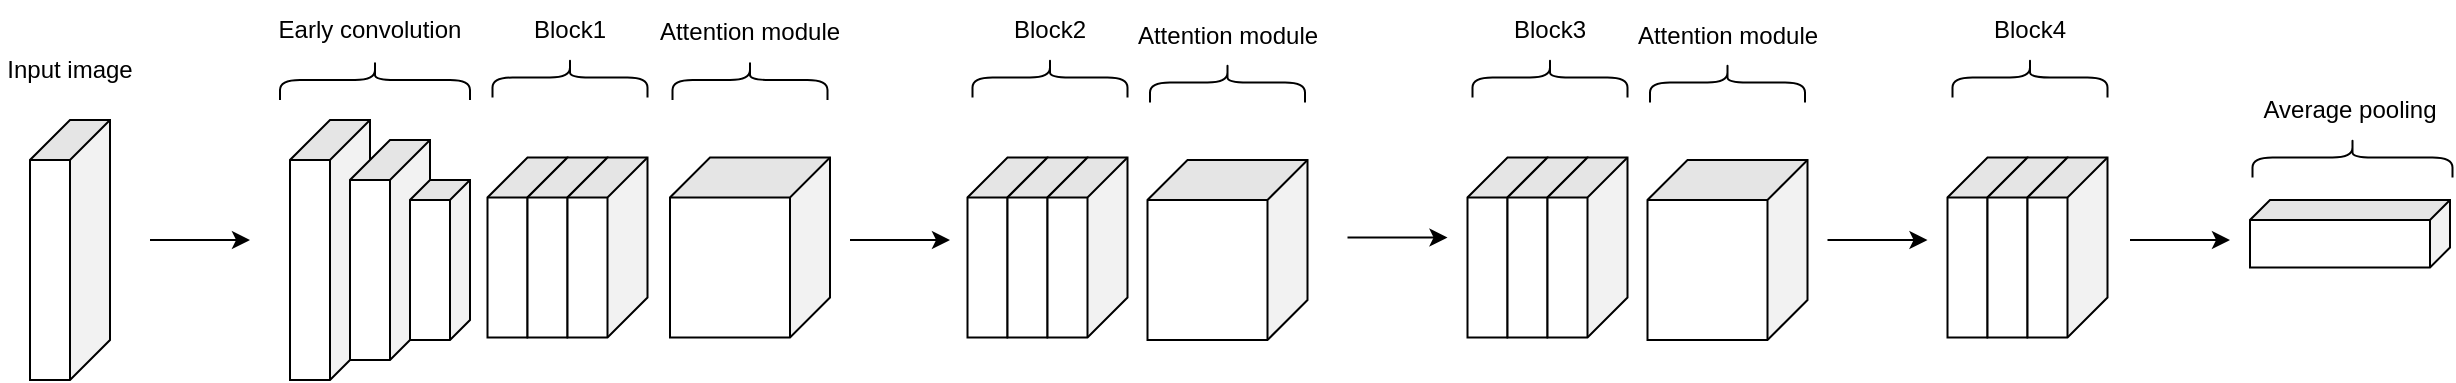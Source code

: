 <mxfile version="24.7.7">
  <diagram name="Page-1" id="6wNPviEtGtvyHpQTMu6z">
    <mxGraphModel dx="747" dy="397" grid="1" gridSize="10" guides="1" tooltips="1" connect="1" arrows="1" fold="1" page="1" pageScale="1" pageWidth="5000" pageHeight="5000" math="0" shadow="0">
      <root>
        <mxCell id="0" />
        <mxCell id="1" parent="0" />
        <mxCell id="qzAD7Rs5hsLMfUEjHufi-1" value="" style="shape=cube;whiteSpace=wrap;html=1;boundedLbl=1;backgroundOutline=1;darkOpacity=0.05;darkOpacity2=0.1;direction=south;" parent="1" vertex="1">
          <mxGeometry x="160" y="410" width="40" height="130" as="geometry" />
        </mxCell>
        <mxCell id="qzAD7Rs5hsLMfUEjHufi-2" value="Input image" style="text;html=1;align=center;verticalAlign=middle;whiteSpace=wrap;rounded=0;" parent="1" vertex="1">
          <mxGeometry x="145" y="370" width="70" height="30" as="geometry" />
        </mxCell>
        <mxCell id="qzAD7Rs5hsLMfUEjHufi-3" value="" style="endArrow=classic;html=1;rounded=0;" parent="1" edge="1">
          <mxGeometry width="50" height="50" relative="1" as="geometry">
            <mxPoint x="220" y="470" as="sourcePoint" />
            <mxPoint x="270" y="470" as="targetPoint" />
          </mxGeometry>
        </mxCell>
        <mxCell id="qzAD7Rs5hsLMfUEjHufi-4" value="" style="shape=cube;whiteSpace=wrap;html=1;boundedLbl=1;backgroundOutline=1;darkOpacity=0.05;darkOpacity2=0.1;direction=south;size=20;" parent="1" vertex="1">
          <mxGeometry x="290" y="410" width="40" height="130" as="geometry" />
        </mxCell>
        <mxCell id="qzAD7Rs5hsLMfUEjHufi-5" value="" style="shape=cube;whiteSpace=wrap;html=1;boundedLbl=1;backgroundOutline=1;darkOpacity=0.05;darkOpacity2=0.1;direction=south;" parent="1" vertex="1">
          <mxGeometry x="320" y="420" width="40" height="110" as="geometry" />
        </mxCell>
        <mxCell id="qzAD7Rs5hsLMfUEjHufi-6" value="" style="shape=cube;whiteSpace=wrap;html=1;boundedLbl=1;backgroundOutline=1;darkOpacity=0.05;darkOpacity2=0.1;direction=south;size=10;" parent="1" vertex="1">
          <mxGeometry x="350" y="440" width="30" height="80" as="geometry" />
        </mxCell>
        <mxCell id="qzAD7Rs5hsLMfUEjHufi-7" value="" style="shape=curlyBracket;whiteSpace=wrap;html=1;rounded=1;flipH=1;labelPosition=right;verticalLabelPosition=middle;align=left;verticalAlign=middle;rotation=-90;" parent="1" vertex="1">
          <mxGeometry x="322.5" y="342.5" width="20" height="95" as="geometry" />
        </mxCell>
        <mxCell id="qzAD7Rs5hsLMfUEjHufi-8" value="Early convolution" style="text;html=1;align=center;verticalAlign=middle;whiteSpace=wrap;rounded=0;" parent="1" vertex="1">
          <mxGeometry x="280" y="350" width="100" height="30" as="geometry" />
        </mxCell>
        <mxCell id="7HWSwMcLxFaWkFFoOp-o-2" value="" style="shape=cube;whiteSpace=wrap;html=1;boundedLbl=1;backgroundOutline=1;darkOpacity=0.05;darkOpacity2=0.1;direction=south;" vertex="1" parent="1">
          <mxGeometry x="388.75" y="428.75" width="40" height="90" as="geometry" />
        </mxCell>
        <mxCell id="7HWSwMcLxFaWkFFoOp-o-4" value="" style="shape=cube;whiteSpace=wrap;html=1;boundedLbl=1;backgroundOutline=1;darkOpacity=0.05;darkOpacity2=0.1;direction=south;" vertex="1" parent="1">
          <mxGeometry x="408.75" y="428.75" width="40" height="90" as="geometry" />
        </mxCell>
        <mxCell id="7HWSwMcLxFaWkFFoOp-o-5" value="" style="shape=cube;whiteSpace=wrap;html=1;boundedLbl=1;backgroundOutline=1;darkOpacity=0.05;darkOpacity2=0.1;direction=south;" vertex="1" parent="1">
          <mxGeometry x="428.75" y="428.75" width="40" height="90" as="geometry" />
        </mxCell>
        <mxCell id="7HWSwMcLxFaWkFFoOp-o-7" value="" style="shape=curlyBracket;whiteSpace=wrap;html=1;rounded=1;flipH=1;labelPosition=right;verticalLabelPosition=middle;align=left;verticalAlign=middle;rotation=-90;" vertex="1" parent="1">
          <mxGeometry x="420" y="350" width="20" height="77.5" as="geometry" />
        </mxCell>
        <mxCell id="7HWSwMcLxFaWkFFoOp-o-8" value="Block1" style="text;html=1;align=center;verticalAlign=middle;whiteSpace=wrap;rounded=0;" vertex="1" parent="1">
          <mxGeometry x="380" y="350" width="100" height="30" as="geometry" />
        </mxCell>
        <mxCell id="7HWSwMcLxFaWkFFoOp-o-9" value="" style="shape=cube;whiteSpace=wrap;html=1;boundedLbl=1;backgroundOutline=1;darkOpacity=0.05;darkOpacity2=0.1;direction=south;" vertex="1" parent="1">
          <mxGeometry x="480" y="428.75" width="80" height="90" as="geometry" />
        </mxCell>
        <mxCell id="7HWSwMcLxFaWkFFoOp-o-10" value="" style="shape=curlyBracket;whiteSpace=wrap;html=1;rounded=1;flipH=1;labelPosition=right;verticalLabelPosition=middle;align=left;verticalAlign=middle;rotation=-90;" vertex="1" parent="1">
          <mxGeometry x="510" y="351.25" width="20" height="77.5" as="geometry" />
        </mxCell>
        <mxCell id="7HWSwMcLxFaWkFFoOp-o-11" value="Attention module" style="text;html=1;align=center;verticalAlign=middle;whiteSpace=wrap;rounded=0;" vertex="1" parent="1">
          <mxGeometry x="470" y="351.25" width="100" height="30" as="geometry" />
        </mxCell>
        <mxCell id="7HWSwMcLxFaWkFFoOp-o-12" value="" style="endArrow=classic;html=1;rounded=0;" edge="1" parent="1">
          <mxGeometry width="50" height="50" relative="1" as="geometry">
            <mxPoint x="570" y="470" as="sourcePoint" />
            <mxPoint x="620" y="470" as="targetPoint" />
          </mxGeometry>
        </mxCell>
        <mxCell id="7HWSwMcLxFaWkFFoOp-o-13" value="" style="shape=cube;whiteSpace=wrap;html=1;boundedLbl=1;backgroundOutline=1;darkOpacity=0.05;darkOpacity2=0.1;direction=south;" vertex="1" parent="1">
          <mxGeometry x="628.75" y="428.75" width="40" height="90" as="geometry" />
        </mxCell>
        <mxCell id="7HWSwMcLxFaWkFFoOp-o-14" value="" style="shape=cube;whiteSpace=wrap;html=1;boundedLbl=1;backgroundOutline=1;darkOpacity=0.05;darkOpacity2=0.1;direction=south;" vertex="1" parent="1">
          <mxGeometry x="648.75" y="428.75" width="40" height="90" as="geometry" />
        </mxCell>
        <mxCell id="7HWSwMcLxFaWkFFoOp-o-15" value="" style="shape=cube;whiteSpace=wrap;html=1;boundedLbl=1;backgroundOutline=1;darkOpacity=0.05;darkOpacity2=0.1;direction=south;" vertex="1" parent="1">
          <mxGeometry x="668.75" y="428.75" width="40" height="90" as="geometry" />
        </mxCell>
        <mxCell id="7HWSwMcLxFaWkFFoOp-o-16" value="" style="shape=curlyBracket;whiteSpace=wrap;html=1;rounded=1;flipH=1;labelPosition=right;verticalLabelPosition=middle;align=left;verticalAlign=middle;rotation=-90;" vertex="1" parent="1">
          <mxGeometry x="660" y="350" width="20" height="77.5" as="geometry" />
        </mxCell>
        <mxCell id="7HWSwMcLxFaWkFFoOp-o-17" value="Block2" style="text;html=1;align=center;verticalAlign=middle;whiteSpace=wrap;rounded=0;" vertex="1" parent="1">
          <mxGeometry x="620" y="350" width="100" height="30" as="geometry" />
        </mxCell>
        <mxCell id="7HWSwMcLxFaWkFFoOp-o-18" value="" style="shape=cube;whiteSpace=wrap;html=1;boundedLbl=1;backgroundOutline=1;darkOpacity=0.05;darkOpacity2=0.1;direction=south;" vertex="1" parent="1">
          <mxGeometry x="718.75" y="430" width="80" height="90" as="geometry" />
        </mxCell>
        <mxCell id="7HWSwMcLxFaWkFFoOp-o-19" value="" style="shape=curlyBracket;whiteSpace=wrap;html=1;rounded=1;flipH=1;labelPosition=right;verticalLabelPosition=middle;align=left;verticalAlign=middle;rotation=-90;" vertex="1" parent="1">
          <mxGeometry x="748.75" y="352.5" width="20" height="77.5" as="geometry" />
        </mxCell>
        <mxCell id="7HWSwMcLxFaWkFFoOp-o-20" value="Attention module" style="text;html=1;align=center;verticalAlign=middle;whiteSpace=wrap;rounded=0;" vertex="1" parent="1">
          <mxGeometry x="708.75" y="352.5" width="100" height="30" as="geometry" />
        </mxCell>
        <mxCell id="7HWSwMcLxFaWkFFoOp-o-21" value="" style="endArrow=classic;html=1;rounded=0;" edge="1" parent="1">
          <mxGeometry width="50" height="50" relative="1" as="geometry">
            <mxPoint x="818.75" y="468.75" as="sourcePoint" />
            <mxPoint x="868.75" y="468.75" as="targetPoint" />
          </mxGeometry>
        </mxCell>
        <mxCell id="7HWSwMcLxFaWkFFoOp-o-22" value="" style="shape=cube;whiteSpace=wrap;html=1;boundedLbl=1;backgroundOutline=1;darkOpacity=0.05;darkOpacity2=0.1;direction=south;" vertex="1" parent="1">
          <mxGeometry x="878.75" y="428.75" width="40" height="90" as="geometry" />
        </mxCell>
        <mxCell id="7HWSwMcLxFaWkFFoOp-o-23" value="" style="shape=cube;whiteSpace=wrap;html=1;boundedLbl=1;backgroundOutline=1;darkOpacity=0.05;darkOpacity2=0.1;direction=south;" vertex="1" parent="1">
          <mxGeometry x="898.75" y="428.75" width="40" height="90" as="geometry" />
        </mxCell>
        <mxCell id="7HWSwMcLxFaWkFFoOp-o-24" value="" style="shape=cube;whiteSpace=wrap;html=1;boundedLbl=1;backgroundOutline=1;darkOpacity=0.05;darkOpacity2=0.1;direction=south;" vertex="1" parent="1">
          <mxGeometry x="918.75" y="428.75" width="40" height="90" as="geometry" />
        </mxCell>
        <mxCell id="7HWSwMcLxFaWkFFoOp-o-25" value="" style="shape=curlyBracket;whiteSpace=wrap;html=1;rounded=1;flipH=1;labelPosition=right;verticalLabelPosition=middle;align=left;verticalAlign=middle;rotation=-90;" vertex="1" parent="1">
          <mxGeometry x="910" y="350" width="20" height="77.5" as="geometry" />
        </mxCell>
        <mxCell id="7HWSwMcLxFaWkFFoOp-o-26" value="Block3" style="text;html=1;align=center;verticalAlign=middle;whiteSpace=wrap;rounded=0;" vertex="1" parent="1">
          <mxGeometry x="870" y="350" width="100" height="30" as="geometry" />
        </mxCell>
        <mxCell id="7HWSwMcLxFaWkFFoOp-o-27" value="" style="shape=cube;whiteSpace=wrap;html=1;boundedLbl=1;backgroundOutline=1;darkOpacity=0.05;darkOpacity2=0.1;direction=south;" vertex="1" parent="1">
          <mxGeometry x="968.75" y="430" width="80" height="90" as="geometry" />
        </mxCell>
        <mxCell id="7HWSwMcLxFaWkFFoOp-o-28" value="" style="shape=curlyBracket;whiteSpace=wrap;html=1;rounded=1;flipH=1;labelPosition=right;verticalLabelPosition=middle;align=left;verticalAlign=middle;rotation=-90;" vertex="1" parent="1">
          <mxGeometry x="998.75" y="352.5" width="20" height="77.5" as="geometry" />
        </mxCell>
        <mxCell id="7HWSwMcLxFaWkFFoOp-o-29" value="Attention module" style="text;html=1;align=center;verticalAlign=middle;whiteSpace=wrap;rounded=0;" vertex="1" parent="1">
          <mxGeometry x="958.75" y="352.5" width="100" height="30" as="geometry" />
        </mxCell>
        <mxCell id="7HWSwMcLxFaWkFFoOp-o-30" value="" style="endArrow=classic;html=1;rounded=0;" edge="1" parent="1">
          <mxGeometry width="50" height="50" relative="1" as="geometry">
            <mxPoint x="1058.75" y="470" as="sourcePoint" />
            <mxPoint x="1108.75" y="470" as="targetPoint" />
          </mxGeometry>
        </mxCell>
        <mxCell id="7HWSwMcLxFaWkFFoOp-o-31" value="" style="shape=cube;whiteSpace=wrap;html=1;boundedLbl=1;backgroundOutline=1;darkOpacity=0.05;darkOpacity2=0.1;direction=south;" vertex="1" parent="1">
          <mxGeometry x="1118.75" y="428.75" width="40" height="90" as="geometry" />
        </mxCell>
        <mxCell id="7HWSwMcLxFaWkFFoOp-o-32" value="" style="shape=cube;whiteSpace=wrap;html=1;boundedLbl=1;backgroundOutline=1;darkOpacity=0.05;darkOpacity2=0.1;direction=south;" vertex="1" parent="1">
          <mxGeometry x="1138.75" y="428.75" width="40" height="90" as="geometry" />
        </mxCell>
        <mxCell id="7HWSwMcLxFaWkFFoOp-o-33" value="" style="shape=cube;whiteSpace=wrap;html=1;boundedLbl=1;backgroundOutline=1;darkOpacity=0.05;darkOpacity2=0.1;direction=south;" vertex="1" parent="1">
          <mxGeometry x="1158.75" y="428.75" width="40" height="90" as="geometry" />
        </mxCell>
        <mxCell id="7HWSwMcLxFaWkFFoOp-o-34" value="" style="shape=curlyBracket;whiteSpace=wrap;html=1;rounded=1;flipH=1;labelPosition=right;verticalLabelPosition=middle;align=left;verticalAlign=middle;rotation=-90;" vertex="1" parent="1">
          <mxGeometry x="1150" y="350" width="20" height="77.5" as="geometry" />
        </mxCell>
        <mxCell id="7HWSwMcLxFaWkFFoOp-o-35" value="Block4" style="text;html=1;align=center;verticalAlign=middle;whiteSpace=wrap;rounded=0;" vertex="1" parent="1">
          <mxGeometry x="1110" y="350" width="100" height="30" as="geometry" />
        </mxCell>
        <mxCell id="7HWSwMcLxFaWkFFoOp-o-36" value="" style="shape=cube;whiteSpace=wrap;html=1;boundedLbl=1;backgroundOutline=1;darkOpacity=0.05;darkOpacity2=0.1;size=10;direction=south;" vertex="1" parent="1">
          <mxGeometry x="1270" y="450" width="100" height="33.75" as="geometry" />
        </mxCell>
        <mxCell id="7HWSwMcLxFaWkFFoOp-o-37" value="" style="endArrow=classic;html=1;rounded=0;" edge="1" parent="1">
          <mxGeometry width="50" height="50" relative="1" as="geometry">
            <mxPoint x="1210" y="470" as="sourcePoint" />
            <mxPoint x="1260" y="470" as="targetPoint" />
          </mxGeometry>
        </mxCell>
        <mxCell id="7HWSwMcLxFaWkFFoOp-o-38" value="" style="shape=curlyBracket;whiteSpace=wrap;html=1;rounded=1;flipH=1;labelPosition=right;verticalLabelPosition=middle;align=left;verticalAlign=middle;rotation=-90;" vertex="1" parent="1">
          <mxGeometry x="1311.25" y="378.75" width="20" height="100" as="geometry" />
        </mxCell>
        <mxCell id="7HWSwMcLxFaWkFFoOp-o-39" value="Average pooling" style="text;html=1;align=center;verticalAlign=middle;whiteSpace=wrap;rounded=0;" vertex="1" parent="1">
          <mxGeometry x="1270" y="390" width="100" height="30" as="geometry" />
        </mxCell>
      </root>
    </mxGraphModel>
  </diagram>
</mxfile>
